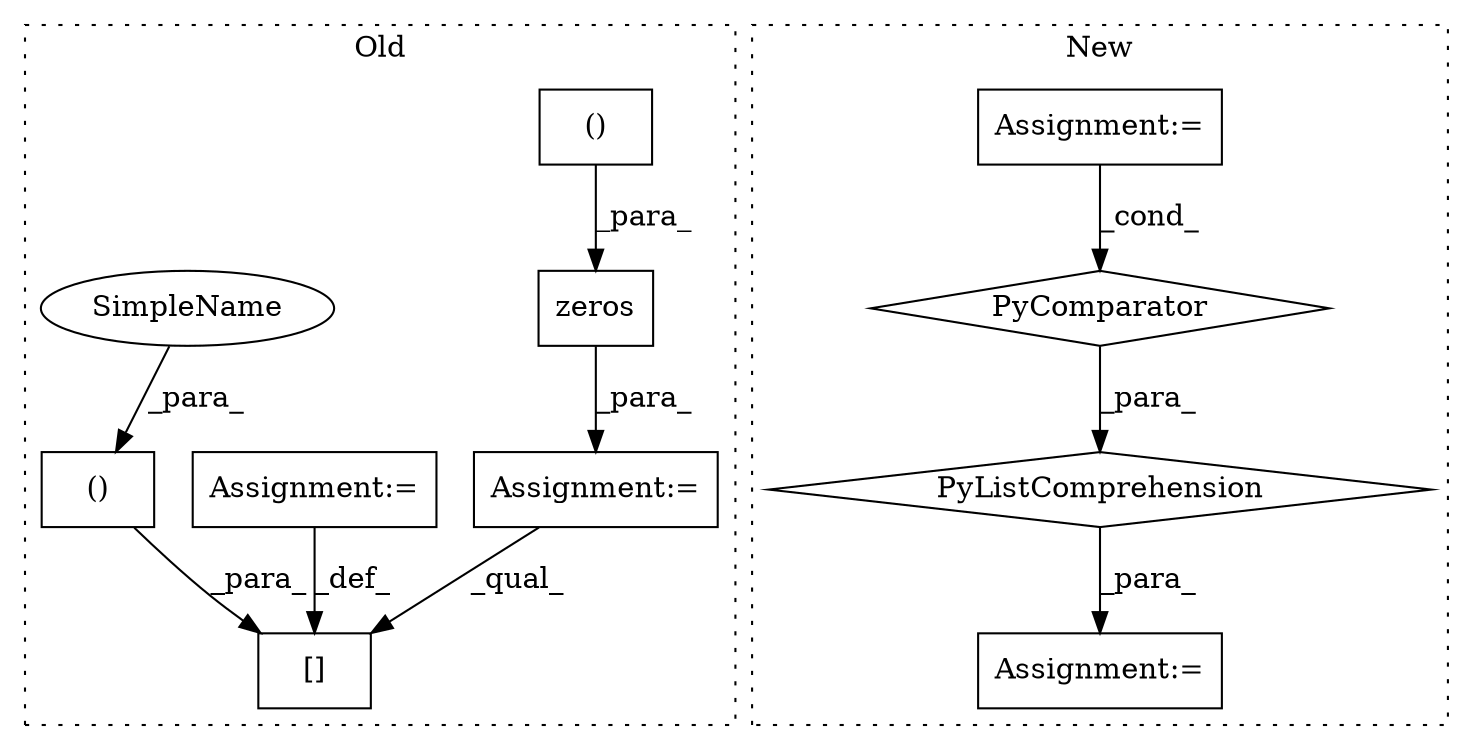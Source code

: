 digraph G {
subgraph cluster0 {
1 [label="zeros" a="32" s="1747,1801" l="11,2" shape="box"];
4 [label="Assignment:=" a="7" s="1740" l="1" shape="box"];
7 [label="[]" a="2" s="2320,2368" l="23,2" shape="box"];
8 [label="()" a="106" s="1758" l="43" shape="box"];
9 [label="Assignment:=" a="7" s="2057" l="1" shape="box"];
10 [label="()" a="106" s="2343" l="25" shape="box"];
11 [label="SimpleName" a="42" s="2343" l="11" shape="ellipse"];
label = "Old";
style="dotted";
}
subgraph cluster1 {
2 [label="PyListComprehension" a="109" s="1979" l="176" shape="diamond"];
3 [label="PyComparator" a="113" s="2118" l="29" shape="diamond"];
5 [label="Assignment:=" a="7" s="1948" l="1" shape="box"];
6 [label="Assignment:=" a="7" s="2118" l="29" shape="box"];
label = "New";
style="dotted";
}
1 -> 4 [label="_para_"];
2 -> 5 [label="_para_"];
3 -> 2 [label="_para_"];
4 -> 7 [label="_qual_"];
6 -> 3 [label="_cond_"];
8 -> 1 [label="_para_"];
9 -> 7 [label="_def_"];
10 -> 7 [label="_para_"];
11 -> 10 [label="_para_"];
}